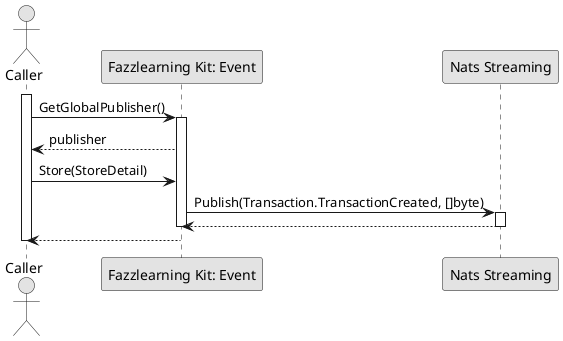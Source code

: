 @startuml PublishRoomTransactionCreated

skinparam ConditionStyle hline
skinparam Monochrome true
skinparam Shadowing false

actor Caller
participant "Fazzlearning Kit: Event" as FazzlearningKitEvent
participant "Nats Streaming" as NatsStreaming

activate Caller

Caller->FazzlearningKitEvent: GetGlobalPublisher()
activate FazzlearningKitEvent
FazzlearningKitEvent-->Caller: publisher
Caller->FazzlearningKitEvent: Store(StoreDetail)
FazzlearningKitEvent->NatsStreaming: Publish(Transaction.TransactionCreated, []byte)
activate NatsStreaming
NatsStreaming-->FazzlearningKitEvent
deactivate NatsStreaming
deactivate FazzlearningKitEvent
FazzlearningKitEvent-->Caller

deactivate Caller

@enduml